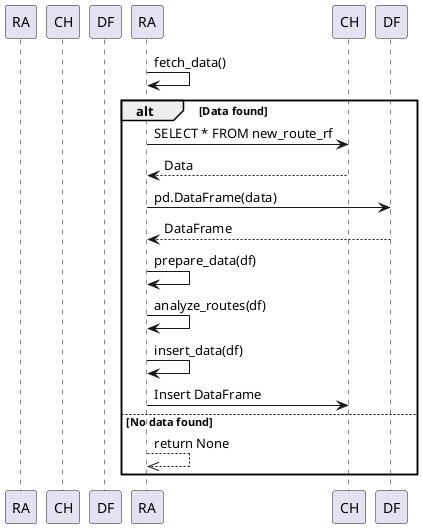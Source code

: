 @startuml

participant RA as RouteAnalyzer
participant CH as ClickHouse
participant DF as DataFrame

RA->RA: fetch_data()
alt Data found
    RA->CH: SELECT * FROM new_route_rf
    CH-->RA: Data
    RA->DF: pd.DataFrame(data)
    DF-->RA: DataFrame
    RA->RA: prepare_data(df)
    RA->RA: analyze_routes(df)
    RA->RA: insert_data(df)
    RA->CH: Insert DataFrame
else No data found
    RA-->>RA: return None
end

@enduml